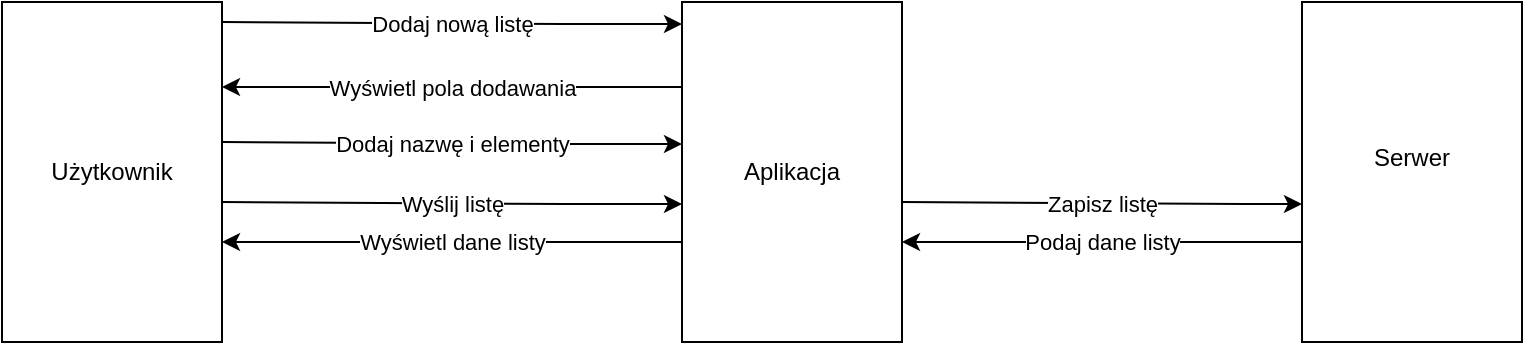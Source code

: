 <mxfile version="26.0.15">
  <diagram name="Strona-1" id="2TrktFUuN457d-i8-NzB">
    <mxGraphModel dx="989" dy="532" grid="1" gridSize="10" guides="1" tooltips="1" connect="1" arrows="1" fold="1" page="1" pageScale="1" pageWidth="827" pageHeight="1169" math="0" shadow="0">
      <root>
        <mxCell id="0" />
        <mxCell id="1" parent="0" />
        <mxCell id="_laMCm_mhpA3sDN4mzVW-9" value="Użytkownik" style="html=1;whiteSpace=wrap;" vertex="1" parent="1">
          <mxGeometry x="40" y="40" width="110" height="170" as="geometry" />
        </mxCell>
        <mxCell id="_laMCm_mhpA3sDN4mzVW-10" value="Aplikacja" style="html=1;whiteSpace=wrap;" vertex="1" parent="1">
          <mxGeometry x="380" y="40" width="110" height="170" as="geometry" />
        </mxCell>
        <mxCell id="_laMCm_mhpA3sDN4mzVW-11" value="Serwer&lt;div&gt;&lt;br&gt;&lt;/div&gt;" style="html=1;whiteSpace=wrap;" vertex="1" parent="1">
          <mxGeometry x="690" y="40" width="110" height="170" as="geometry" />
        </mxCell>
        <mxCell id="_laMCm_mhpA3sDN4mzVW-12" value="" style="endArrow=classic;html=1;rounded=0;exitX=0.991;exitY=0.206;exitDx=0;exitDy=0;exitPerimeter=0;entryX=-0.009;entryY=0.212;entryDx=0;entryDy=0;entryPerimeter=0;" edge="1" parent="1">
          <mxGeometry relative="1" as="geometry">
            <mxPoint x="150" y="50.0" as="sourcePoint" />
            <mxPoint x="380" y="51.02" as="targetPoint" />
            <Array as="points">
              <mxPoint x="320.99" y="50.98" />
            </Array>
          </mxGeometry>
        </mxCell>
        <mxCell id="_laMCm_mhpA3sDN4mzVW-13" value="Dodaj nową listę" style="edgeLabel;resizable=0;html=1;;align=center;verticalAlign=middle;" connectable="0" vertex="1" parent="_laMCm_mhpA3sDN4mzVW-12">
          <mxGeometry relative="1" as="geometry" />
        </mxCell>
        <mxCell id="_laMCm_mhpA3sDN4mzVW-15" value="" style="endArrow=classic;html=1;rounded=0;exitX=0.991;exitY=0.206;exitDx=0;exitDy=0;exitPerimeter=0;entryX=-0.009;entryY=0.212;entryDx=0;entryDy=0;entryPerimeter=0;" edge="1" parent="1">
          <mxGeometry relative="1" as="geometry">
            <mxPoint x="150" y="110" as="sourcePoint" />
            <mxPoint x="380" y="111" as="targetPoint" />
            <Array as="points">
              <mxPoint x="321" y="111" />
            </Array>
          </mxGeometry>
        </mxCell>
        <mxCell id="_laMCm_mhpA3sDN4mzVW-16" value="Dodaj nazwę i elementy" style="edgeLabel;resizable=0;html=1;;align=center;verticalAlign=middle;" connectable="0" vertex="1" parent="_laMCm_mhpA3sDN4mzVW-15">
          <mxGeometry relative="1" as="geometry" />
        </mxCell>
        <mxCell id="_laMCm_mhpA3sDN4mzVW-17" value="" style="endArrow=classic;html=1;rounded=0;exitX=0;exitY=0.25;exitDx=0;exitDy=0;entryX=1;entryY=0.25;entryDx=0;entryDy=0;" edge="1" parent="1" source="_laMCm_mhpA3sDN4mzVW-10" target="_laMCm_mhpA3sDN4mzVW-9">
          <mxGeometry relative="1" as="geometry">
            <mxPoint x="330" y="180" as="sourcePoint" />
            <mxPoint x="430" y="180" as="targetPoint" />
          </mxGeometry>
        </mxCell>
        <mxCell id="_laMCm_mhpA3sDN4mzVW-18" value="Wyświetl pola dodawania" style="edgeLabel;resizable=0;html=1;;align=center;verticalAlign=middle;" connectable="0" vertex="1" parent="_laMCm_mhpA3sDN4mzVW-17">
          <mxGeometry relative="1" as="geometry" />
        </mxCell>
        <mxCell id="_laMCm_mhpA3sDN4mzVW-20" value="" style="endArrow=classic;html=1;rounded=0;exitX=0.991;exitY=0.206;exitDx=0;exitDy=0;exitPerimeter=0;entryX=-0.009;entryY=0.212;entryDx=0;entryDy=0;entryPerimeter=0;" edge="1" parent="1">
          <mxGeometry relative="1" as="geometry">
            <mxPoint x="150" y="140" as="sourcePoint" />
            <mxPoint x="380" y="141" as="targetPoint" />
            <Array as="points">
              <mxPoint x="321" y="141" />
            </Array>
          </mxGeometry>
        </mxCell>
        <mxCell id="_laMCm_mhpA3sDN4mzVW-21" value="Wyślij listę" style="edgeLabel;resizable=0;html=1;;align=center;verticalAlign=middle;" connectable="0" vertex="1" parent="_laMCm_mhpA3sDN4mzVW-20">
          <mxGeometry relative="1" as="geometry" />
        </mxCell>
        <mxCell id="_laMCm_mhpA3sDN4mzVW-22" value="" style="endArrow=classic;html=1;rounded=0;exitX=0.991;exitY=0.206;exitDx=0;exitDy=0;exitPerimeter=0;" edge="1" parent="1">
          <mxGeometry relative="1" as="geometry">
            <mxPoint x="490" y="140" as="sourcePoint" />
            <mxPoint x="690" y="141" as="targetPoint" />
            <Array as="points">
              <mxPoint x="661" y="141" />
            </Array>
          </mxGeometry>
        </mxCell>
        <mxCell id="_laMCm_mhpA3sDN4mzVW-23" value="Zapisz listę" style="edgeLabel;resizable=0;html=1;;align=center;verticalAlign=middle;" connectable="0" vertex="1" parent="_laMCm_mhpA3sDN4mzVW-22">
          <mxGeometry relative="1" as="geometry" />
        </mxCell>
        <mxCell id="_laMCm_mhpA3sDN4mzVW-24" value="" style="endArrow=classic;html=1;rounded=0;exitX=0;exitY=0.25;exitDx=0;exitDy=0;" edge="1" parent="1">
          <mxGeometry relative="1" as="geometry">
            <mxPoint x="690" y="160" as="sourcePoint" />
            <mxPoint x="490" y="160" as="targetPoint" />
          </mxGeometry>
        </mxCell>
        <mxCell id="_laMCm_mhpA3sDN4mzVW-25" value="Podaj dane listy" style="edgeLabel;resizable=0;html=1;;align=center;verticalAlign=middle;" connectable="0" vertex="1" parent="_laMCm_mhpA3sDN4mzVW-24">
          <mxGeometry relative="1" as="geometry" />
        </mxCell>
        <mxCell id="_laMCm_mhpA3sDN4mzVW-26" value="" style="endArrow=classic;html=1;rounded=0;exitX=0;exitY=0.25;exitDx=0;exitDy=0;entryX=1;entryY=0.25;entryDx=0;entryDy=0;" edge="1" parent="1">
          <mxGeometry relative="1" as="geometry">
            <mxPoint x="380" y="160" as="sourcePoint" />
            <mxPoint x="150" y="160" as="targetPoint" />
          </mxGeometry>
        </mxCell>
        <mxCell id="_laMCm_mhpA3sDN4mzVW-27" value="Wyświetl dane listy" style="edgeLabel;resizable=0;html=1;;align=center;verticalAlign=middle;" connectable="0" vertex="1" parent="_laMCm_mhpA3sDN4mzVW-26">
          <mxGeometry relative="1" as="geometry" />
        </mxCell>
      </root>
    </mxGraphModel>
  </diagram>
</mxfile>
